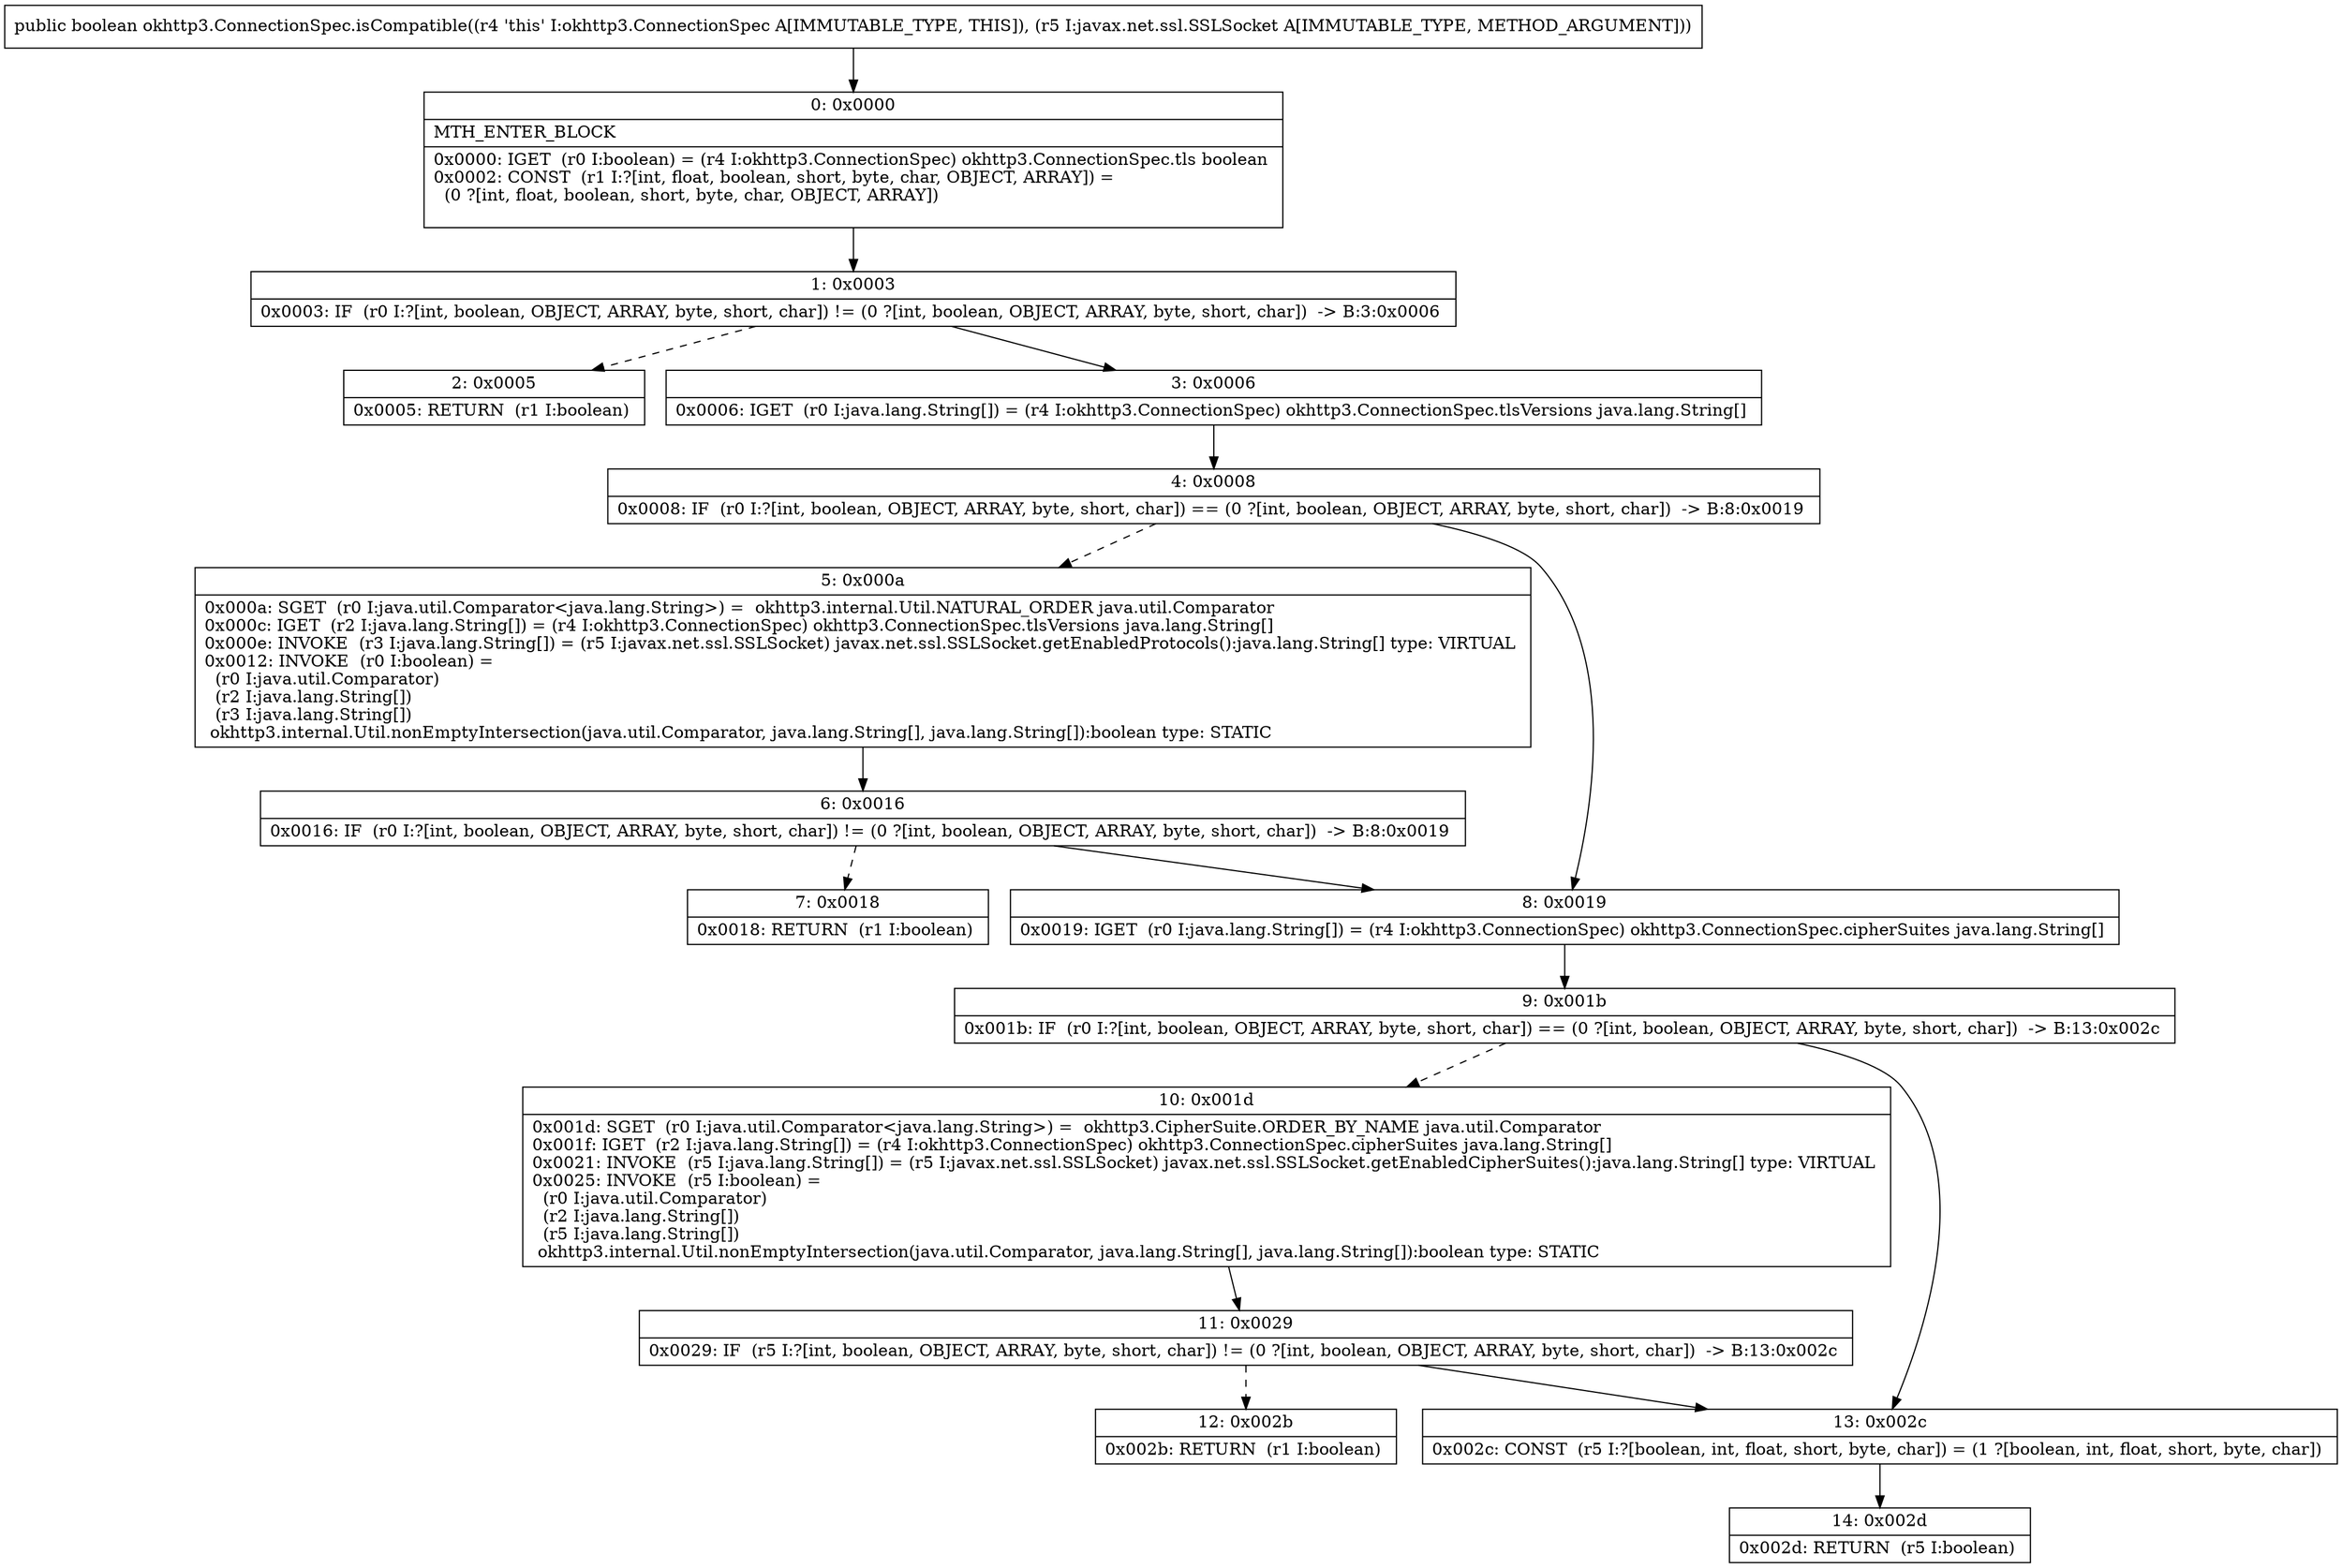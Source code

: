 digraph "CFG forokhttp3.ConnectionSpec.isCompatible(Ljavax\/net\/ssl\/SSLSocket;)Z" {
Node_0 [shape=record,label="{0\:\ 0x0000|MTH_ENTER_BLOCK\l|0x0000: IGET  (r0 I:boolean) = (r4 I:okhttp3.ConnectionSpec) okhttp3.ConnectionSpec.tls boolean \l0x0002: CONST  (r1 I:?[int, float, boolean, short, byte, char, OBJECT, ARRAY]) = \l  (0 ?[int, float, boolean, short, byte, char, OBJECT, ARRAY])\l \l}"];
Node_1 [shape=record,label="{1\:\ 0x0003|0x0003: IF  (r0 I:?[int, boolean, OBJECT, ARRAY, byte, short, char]) != (0 ?[int, boolean, OBJECT, ARRAY, byte, short, char])  \-\> B:3:0x0006 \l}"];
Node_2 [shape=record,label="{2\:\ 0x0005|0x0005: RETURN  (r1 I:boolean) \l}"];
Node_3 [shape=record,label="{3\:\ 0x0006|0x0006: IGET  (r0 I:java.lang.String[]) = (r4 I:okhttp3.ConnectionSpec) okhttp3.ConnectionSpec.tlsVersions java.lang.String[] \l}"];
Node_4 [shape=record,label="{4\:\ 0x0008|0x0008: IF  (r0 I:?[int, boolean, OBJECT, ARRAY, byte, short, char]) == (0 ?[int, boolean, OBJECT, ARRAY, byte, short, char])  \-\> B:8:0x0019 \l}"];
Node_5 [shape=record,label="{5\:\ 0x000a|0x000a: SGET  (r0 I:java.util.Comparator\<java.lang.String\>) =  okhttp3.internal.Util.NATURAL_ORDER java.util.Comparator \l0x000c: IGET  (r2 I:java.lang.String[]) = (r4 I:okhttp3.ConnectionSpec) okhttp3.ConnectionSpec.tlsVersions java.lang.String[] \l0x000e: INVOKE  (r3 I:java.lang.String[]) = (r5 I:javax.net.ssl.SSLSocket) javax.net.ssl.SSLSocket.getEnabledProtocols():java.lang.String[] type: VIRTUAL \l0x0012: INVOKE  (r0 I:boolean) = \l  (r0 I:java.util.Comparator)\l  (r2 I:java.lang.String[])\l  (r3 I:java.lang.String[])\l okhttp3.internal.Util.nonEmptyIntersection(java.util.Comparator, java.lang.String[], java.lang.String[]):boolean type: STATIC \l}"];
Node_6 [shape=record,label="{6\:\ 0x0016|0x0016: IF  (r0 I:?[int, boolean, OBJECT, ARRAY, byte, short, char]) != (0 ?[int, boolean, OBJECT, ARRAY, byte, short, char])  \-\> B:8:0x0019 \l}"];
Node_7 [shape=record,label="{7\:\ 0x0018|0x0018: RETURN  (r1 I:boolean) \l}"];
Node_8 [shape=record,label="{8\:\ 0x0019|0x0019: IGET  (r0 I:java.lang.String[]) = (r4 I:okhttp3.ConnectionSpec) okhttp3.ConnectionSpec.cipherSuites java.lang.String[] \l}"];
Node_9 [shape=record,label="{9\:\ 0x001b|0x001b: IF  (r0 I:?[int, boolean, OBJECT, ARRAY, byte, short, char]) == (0 ?[int, boolean, OBJECT, ARRAY, byte, short, char])  \-\> B:13:0x002c \l}"];
Node_10 [shape=record,label="{10\:\ 0x001d|0x001d: SGET  (r0 I:java.util.Comparator\<java.lang.String\>) =  okhttp3.CipherSuite.ORDER_BY_NAME java.util.Comparator \l0x001f: IGET  (r2 I:java.lang.String[]) = (r4 I:okhttp3.ConnectionSpec) okhttp3.ConnectionSpec.cipherSuites java.lang.String[] \l0x0021: INVOKE  (r5 I:java.lang.String[]) = (r5 I:javax.net.ssl.SSLSocket) javax.net.ssl.SSLSocket.getEnabledCipherSuites():java.lang.String[] type: VIRTUAL \l0x0025: INVOKE  (r5 I:boolean) = \l  (r0 I:java.util.Comparator)\l  (r2 I:java.lang.String[])\l  (r5 I:java.lang.String[])\l okhttp3.internal.Util.nonEmptyIntersection(java.util.Comparator, java.lang.String[], java.lang.String[]):boolean type: STATIC \l}"];
Node_11 [shape=record,label="{11\:\ 0x0029|0x0029: IF  (r5 I:?[int, boolean, OBJECT, ARRAY, byte, short, char]) != (0 ?[int, boolean, OBJECT, ARRAY, byte, short, char])  \-\> B:13:0x002c \l}"];
Node_12 [shape=record,label="{12\:\ 0x002b|0x002b: RETURN  (r1 I:boolean) \l}"];
Node_13 [shape=record,label="{13\:\ 0x002c|0x002c: CONST  (r5 I:?[boolean, int, float, short, byte, char]) = (1 ?[boolean, int, float, short, byte, char]) \l}"];
Node_14 [shape=record,label="{14\:\ 0x002d|0x002d: RETURN  (r5 I:boolean) \l}"];
MethodNode[shape=record,label="{public boolean okhttp3.ConnectionSpec.isCompatible((r4 'this' I:okhttp3.ConnectionSpec A[IMMUTABLE_TYPE, THIS]), (r5 I:javax.net.ssl.SSLSocket A[IMMUTABLE_TYPE, METHOD_ARGUMENT])) }"];
MethodNode -> Node_0;
Node_0 -> Node_1;
Node_1 -> Node_2[style=dashed];
Node_1 -> Node_3;
Node_3 -> Node_4;
Node_4 -> Node_5[style=dashed];
Node_4 -> Node_8;
Node_5 -> Node_6;
Node_6 -> Node_7[style=dashed];
Node_6 -> Node_8;
Node_8 -> Node_9;
Node_9 -> Node_10[style=dashed];
Node_9 -> Node_13;
Node_10 -> Node_11;
Node_11 -> Node_12[style=dashed];
Node_11 -> Node_13;
Node_13 -> Node_14;
}

